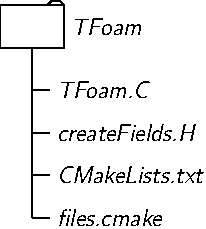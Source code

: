 settings.render=-2;
unitsize(0.75cm);

defaultpen(font("OT1","cmss","m","it"));

path folder = (0,1)--(0,0)--(-1.5,0)--(-1.5,1)--cycle
              --(-0.1,1.1)--(-0.3,1.1)--(-0.4,1);

draw(folder);
label("TFoam", (0,0.5), E);

path treePart = shift(-0.75,0)*((0,0)--(0,-1)--(0.4,-1));
path[] tree = treePart
              ^^shift(0,-1)*treePart
              ^^shift(0,-2)*treePart
              ^^shift(0,-3)*treePart;

draw(tree);

label("TFoam.C", (-0.35,-1), E);
label("createFields.H", (-0.35,-2), E);
label("CMakeLists.txt", (-0.35,-3), E);
label("files.cmake", (-0.35,-4), E);
